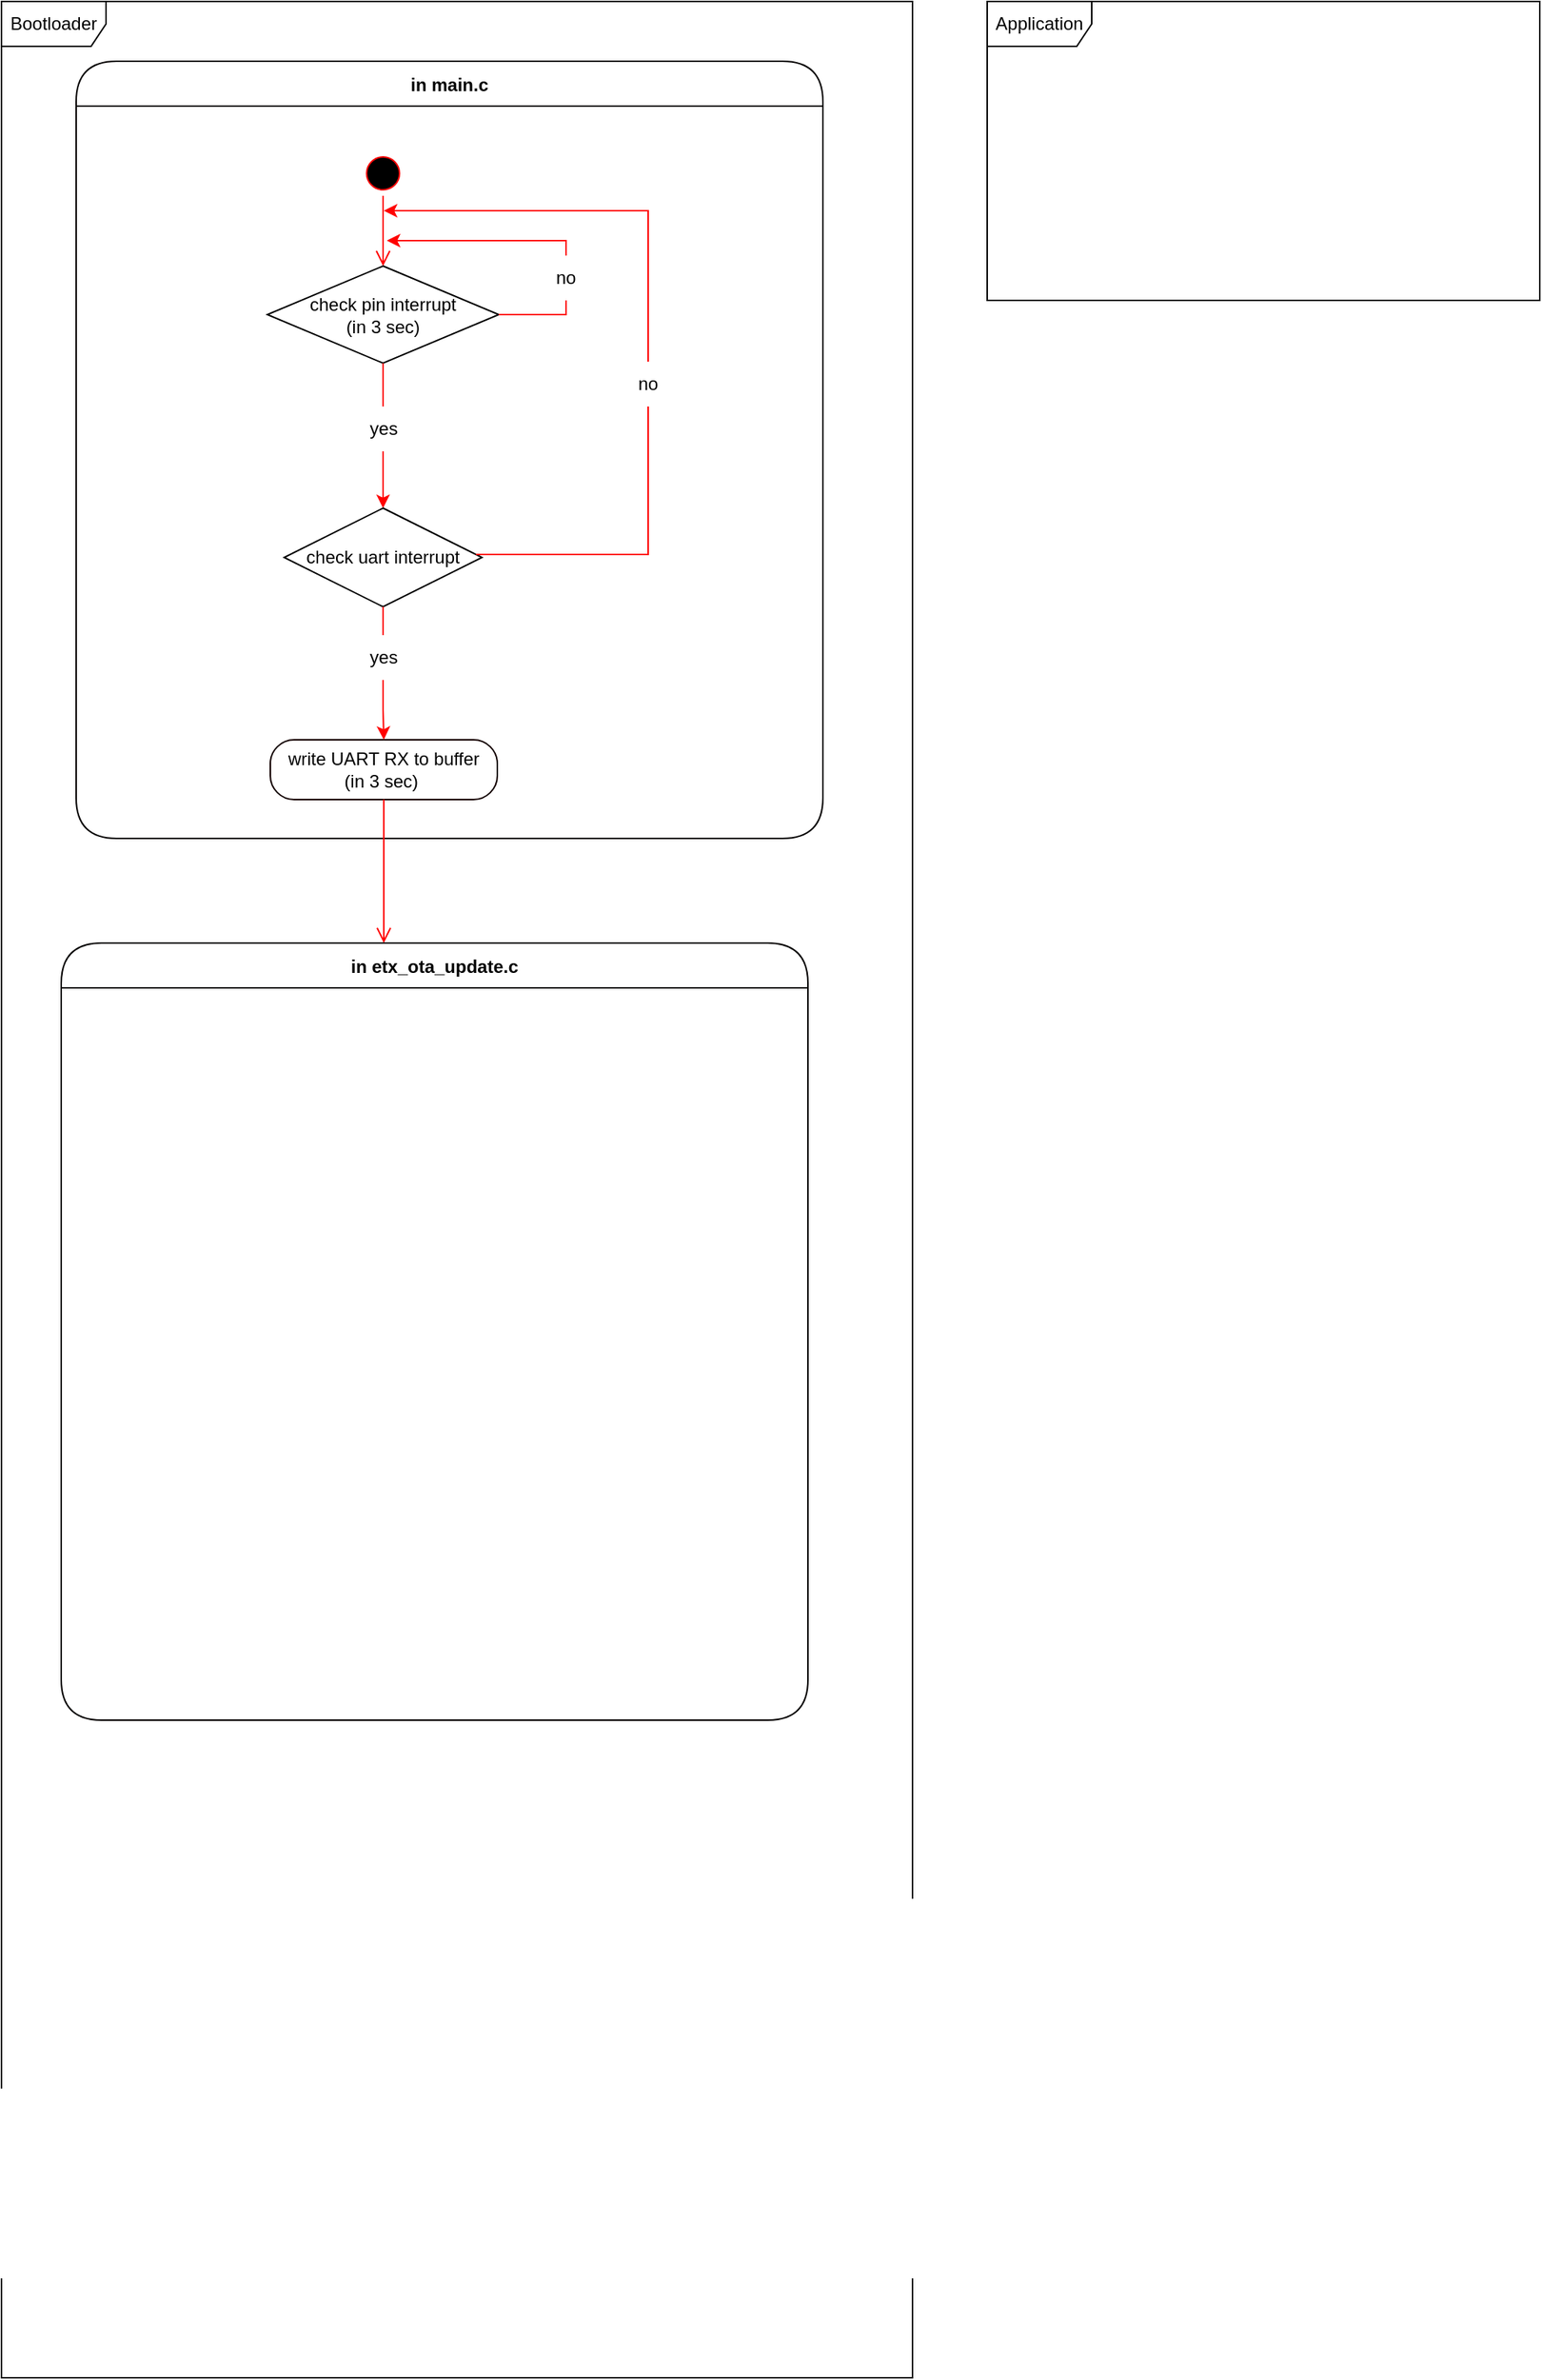 <mxfile version="20.5.3" type="github">
  <diagram name="Page-1" id="58cdce13-f638-feb5-8d6f-7d28b1aa9fa0">
    <mxGraphModel dx="1597" dy="891" grid="1" gridSize="10" guides="1" tooltips="1" connect="1" arrows="1" fold="1" page="1" pageScale="1" pageWidth="1100" pageHeight="850" background="none" math="0" shadow="0">
      <root>
        <mxCell id="0" />
        <mxCell id="1" parent="0" />
        <mxCell id="OMEoa2EQvLNQlHsPpFCV-1" value="Bootloader" style="shape=umlFrame;whiteSpace=wrap;html=1;width=70;height=30;" vertex="1" parent="1">
          <mxGeometry x="60" y="200" width="610" height="1590" as="geometry" />
        </mxCell>
        <mxCell id="OMEoa2EQvLNQlHsPpFCV-34" value="in main.c" style="swimlane;fontStyle=1;align=center;verticalAlign=middle;childLayout=stackLayout;horizontal=1;startSize=30;horizontalStack=0;resizeParent=0;resizeLast=1;container=0;fontColor=#000000;collapsible=0;rounded=1;arcSize=30;strokeColor=#030000;fillColor=#FFFFFF;swimlaneFillColor=#FFFFFF;dropTarget=0;" vertex="1" parent="1">
          <mxGeometry x="110" y="240" width="500" height="520" as="geometry" />
        </mxCell>
        <mxCell id="OMEoa2EQvLNQlHsPpFCV-2" value="Application" style="shape=umlFrame;whiteSpace=wrap;html=1;width=70;height=30;" vertex="1" parent="1">
          <mxGeometry x="720" y="200" width="370" height="200" as="geometry" />
        </mxCell>
        <mxCell id="OMEoa2EQvLNQlHsPpFCV-3" value="" style="ellipse;html=1;shape=startState;fillColor=#000000;strokeColor=#ff0000;" vertex="1" parent="1">
          <mxGeometry x="300.5" y="300" width="30" height="30" as="geometry" />
        </mxCell>
        <mxCell id="OMEoa2EQvLNQlHsPpFCV-4" value="" style="edgeStyle=orthogonalEdgeStyle;html=1;verticalAlign=bottom;endArrow=open;endSize=8;strokeColor=#FF0000;rounded=0;entryX=0.5;entryY=0;entryDx=0;entryDy=0;" edge="1" source="OMEoa2EQvLNQlHsPpFCV-3" parent="1" target="OMEoa2EQvLNQlHsPpFCV-5">
          <mxGeometry relative="1" as="geometry">
            <mxPoint x="315.5" y="390" as="targetPoint" />
          </mxGeometry>
        </mxCell>
        <mxCell id="OMEoa2EQvLNQlHsPpFCV-11" style="edgeStyle=orthogonalEdgeStyle;rounded=0;orthogonalLoop=1;jettySize=auto;html=1;exitX=0.5;exitY=1;exitDx=0;exitDy=0;entryX=0.5;entryY=0;entryDx=0;entryDy=0;strokeColor=#FF0000;startArrow=none;" edge="1" parent="1" source="OMEoa2EQvLNQlHsPpFCV-14" target="OMEoa2EQvLNQlHsPpFCV-10">
          <mxGeometry relative="1" as="geometry" />
        </mxCell>
        <mxCell id="OMEoa2EQvLNQlHsPpFCV-5" value="check pin interrupt &lt;br&gt;(in 3 sec)" style="rhombus;whiteSpace=wrap;html=1;" vertex="1" parent="1">
          <mxGeometry x="238" y="377" width="155" height="65" as="geometry" />
        </mxCell>
        <mxCell id="OMEoa2EQvLNQlHsPpFCV-10" value="check uart interrupt" style="rhombus;whiteSpace=wrap;html=1;" vertex="1" parent="1">
          <mxGeometry x="249.25" y="539" width="132.5" height="66" as="geometry" />
        </mxCell>
        <mxCell id="OMEoa2EQvLNQlHsPpFCV-14" value="yes" style="text;html=1;strokeColor=none;fillColor=none;align=center;verticalAlign=middle;whiteSpace=wrap;rounded=0;" vertex="1" parent="1">
          <mxGeometry x="285.5" y="471" width="60" height="30" as="geometry" />
        </mxCell>
        <mxCell id="OMEoa2EQvLNQlHsPpFCV-15" value="" style="edgeStyle=orthogonalEdgeStyle;rounded=0;orthogonalLoop=1;jettySize=auto;html=1;exitX=0.5;exitY=1;exitDx=0;exitDy=0;entryX=0.5;entryY=0;entryDx=0;entryDy=0;strokeColor=#FF0000;endArrow=none;" edge="1" parent="1" source="OMEoa2EQvLNQlHsPpFCV-5" target="OMEoa2EQvLNQlHsPpFCV-14">
          <mxGeometry relative="1" as="geometry">
            <mxPoint x="315.5" y="424" as="sourcePoint" />
            <mxPoint x="315.5" y="553" as="targetPoint" />
          </mxGeometry>
        </mxCell>
        <mxCell id="OMEoa2EQvLNQlHsPpFCV-16" value="write UART RX to buffer&lt;br&gt;(in 3 sec)&amp;nbsp;" style="rounded=1;whiteSpace=wrap;html=1;arcSize=40;fontColor=#000000;fillColor=#FFFFFF;strokeColor=#120000;" vertex="1" parent="1">
          <mxGeometry x="240" y="694" width="152" height="40" as="geometry" />
        </mxCell>
        <mxCell id="OMEoa2EQvLNQlHsPpFCV-17" value="" style="edgeStyle=orthogonalEdgeStyle;html=1;verticalAlign=bottom;endArrow=open;endSize=8;strokeColor=#ff0000;rounded=0;" edge="1" source="OMEoa2EQvLNQlHsPpFCV-16" parent="1" target="OMEoa2EQvLNQlHsPpFCV-37">
          <mxGeometry relative="1" as="geometry">
            <mxPoint x="320.077" y="820" as="targetPoint" />
            <Array as="points">
              <mxPoint x="316" y="800" />
              <mxPoint x="316" y="800" />
            </Array>
          </mxGeometry>
        </mxCell>
        <mxCell id="OMEoa2EQvLNQlHsPpFCV-18" style="edgeStyle=orthogonalEdgeStyle;rounded=0;orthogonalLoop=1;jettySize=auto;html=1;exitX=0.5;exitY=1;exitDx=0;exitDy=0;entryX=0.5;entryY=0;entryDx=0;entryDy=0;strokeColor=#FF0000;startArrow=none;" edge="1" parent="1" source="OMEoa2EQvLNQlHsPpFCV-19" target="OMEoa2EQvLNQlHsPpFCV-16">
          <mxGeometry relative="1" as="geometry">
            <mxPoint x="315.5" y="692" as="targetPoint" />
          </mxGeometry>
        </mxCell>
        <mxCell id="OMEoa2EQvLNQlHsPpFCV-19" value="yes" style="text;html=1;strokeColor=none;fillColor=none;align=center;verticalAlign=middle;whiteSpace=wrap;rounded=0;" vertex="1" parent="1">
          <mxGeometry x="285.5" y="624" width="60" height="30" as="geometry" />
        </mxCell>
        <mxCell id="OMEoa2EQvLNQlHsPpFCV-20" value="" style="edgeStyle=orthogonalEdgeStyle;rounded=0;orthogonalLoop=1;jettySize=auto;html=1;exitX=0.5;exitY=1;exitDx=0;exitDy=0;entryX=0.5;entryY=0;entryDx=0;entryDy=0;strokeColor=#FF0000;endArrow=none;" edge="1" parent="1" target="OMEoa2EQvLNQlHsPpFCV-19">
          <mxGeometry relative="1" as="geometry">
            <mxPoint x="315.5" y="605" as="sourcePoint" />
            <mxPoint x="315.5" y="716" as="targetPoint" />
          </mxGeometry>
        </mxCell>
        <mxCell id="OMEoa2EQvLNQlHsPpFCV-25" style="edgeStyle=orthogonalEdgeStyle;rounded=0;orthogonalLoop=1;jettySize=auto;html=1;strokeColor=#FF0000;startArrow=none;" edge="1" parent="1" source="OMEoa2EQvLNQlHsPpFCV-26">
          <mxGeometry relative="1" as="geometry">
            <mxPoint x="375.5" y="569.5" as="sourcePoint" />
            <mxPoint x="316" y="340" as="targetPoint" />
            <Array as="points">
              <mxPoint x="493" y="340" />
            </Array>
          </mxGeometry>
        </mxCell>
        <mxCell id="OMEoa2EQvLNQlHsPpFCV-26" value="no" style="text;html=1;strokeColor=none;fillColor=none;align=center;verticalAlign=middle;whiteSpace=wrap;rounded=0;" vertex="1" parent="1">
          <mxGeometry x="463" y="441" width="60" height="30" as="geometry" />
        </mxCell>
        <mxCell id="OMEoa2EQvLNQlHsPpFCV-29" value="" style="edgeStyle=orthogonalEdgeStyle;rounded=0;orthogonalLoop=1;jettySize=auto;html=1;strokeColor=#FF0000;endArrow=none;entryX=0.5;entryY=1;entryDx=0;entryDy=0;" edge="1" parent="1" source="OMEoa2EQvLNQlHsPpFCV-10" target="OMEoa2EQvLNQlHsPpFCV-26">
          <mxGeometry relative="1" as="geometry">
            <mxPoint x="377.792" y="570.029" as="sourcePoint" />
            <mxPoint x="316" y="340" as="targetPoint" />
            <Array as="points">
              <mxPoint x="493" y="570" />
            </Array>
          </mxGeometry>
        </mxCell>
        <mxCell id="OMEoa2EQvLNQlHsPpFCV-30" style="edgeStyle=orthogonalEdgeStyle;rounded=0;orthogonalLoop=1;jettySize=auto;html=1;strokeColor=#FF0000;startArrow=none;" edge="1" parent="1" source="OMEoa2EQvLNQlHsPpFCV-31">
          <mxGeometry relative="1" as="geometry">
            <mxPoint x="385.5" y="579.5" as="sourcePoint" />
            <mxPoint x="318" y="360" as="targetPoint" />
            <Array as="points">
              <mxPoint x="438" y="360" />
            </Array>
          </mxGeometry>
        </mxCell>
        <mxCell id="OMEoa2EQvLNQlHsPpFCV-31" value="no" style="text;html=1;strokeColor=none;fillColor=none;align=center;verticalAlign=middle;whiteSpace=wrap;rounded=0;" vertex="1" parent="1">
          <mxGeometry x="408" y="370" width="60" height="30" as="geometry" />
        </mxCell>
        <mxCell id="OMEoa2EQvLNQlHsPpFCV-32" value="" style="edgeStyle=orthogonalEdgeStyle;rounded=0;orthogonalLoop=1;jettySize=auto;html=1;strokeColor=#FF0000;endArrow=none;entryX=0.5;entryY=1;entryDx=0;entryDy=0;exitX=1;exitY=0.5;exitDx=0;exitDy=0;" edge="1" parent="1" target="OMEoa2EQvLNQlHsPpFCV-31" source="OMEoa2EQvLNQlHsPpFCV-5">
          <mxGeometry relative="1" as="geometry">
            <mxPoint x="387.735" y="580.0" as="sourcePoint" />
            <mxPoint x="326" y="350" as="targetPoint" />
            <Array as="points">
              <mxPoint x="438" y="410" />
            </Array>
          </mxGeometry>
        </mxCell>
        <mxCell id="OMEoa2EQvLNQlHsPpFCV-37" value="in etx_ota_update.c" style="swimlane;fontStyle=1;align=center;verticalAlign=middle;childLayout=stackLayout;horizontal=1;startSize=30;horizontalStack=0;resizeParent=0;resizeLast=1;container=0;fontColor=#000000;collapsible=0;rounded=1;arcSize=30;strokeColor=#030000;fillColor=#FFFFFF;swimlaneFillColor=#FFFFFF;dropTarget=0;" vertex="1" parent="1">
          <mxGeometry x="100" y="830" width="500" height="520" as="geometry" />
        </mxCell>
      </root>
    </mxGraphModel>
  </diagram>
</mxfile>
